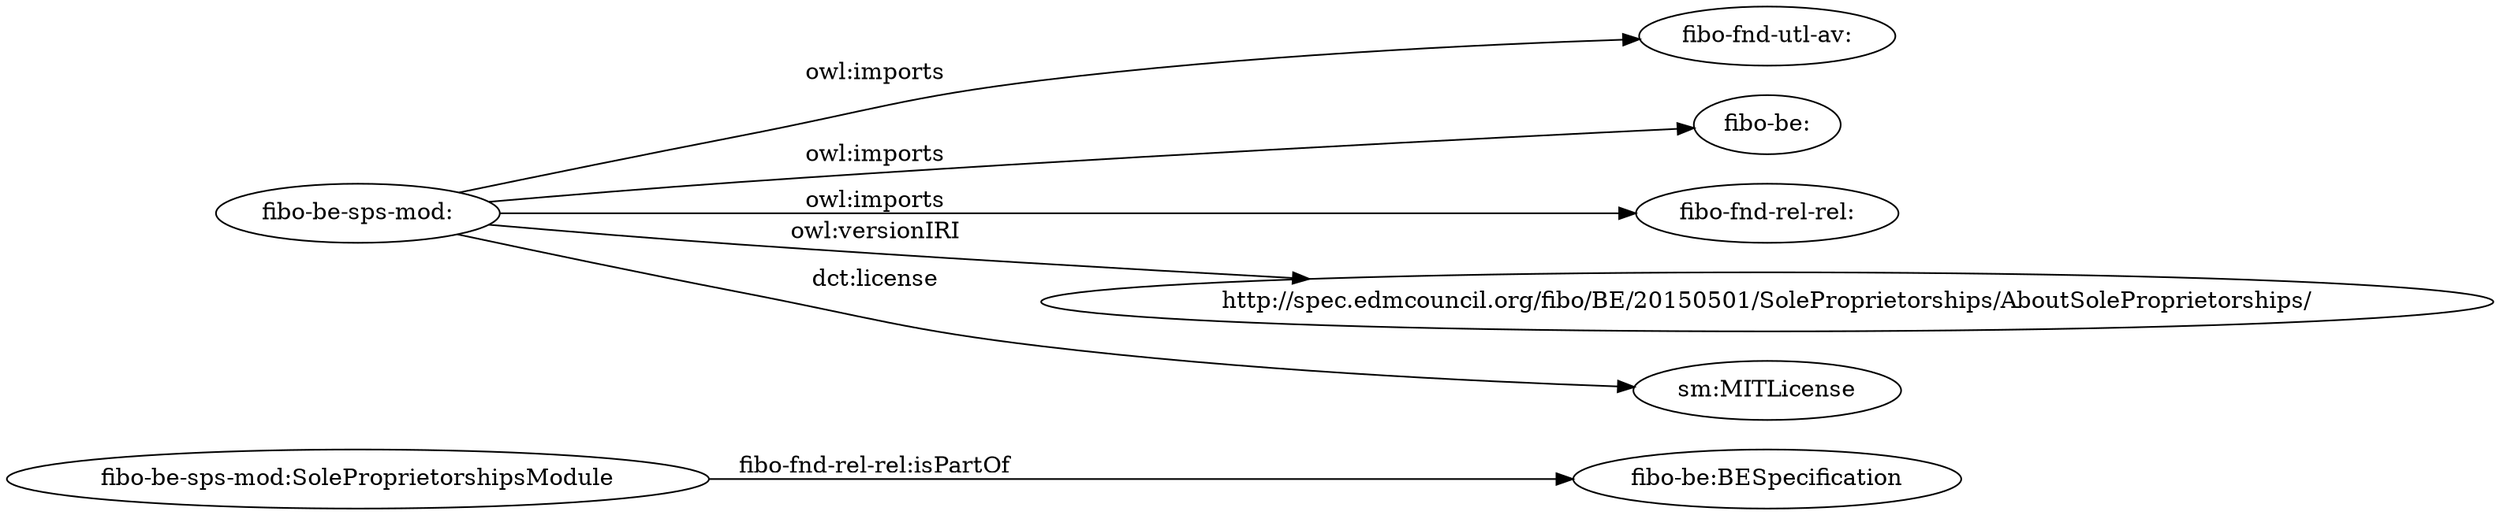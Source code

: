 digraph ar2dtool_diagram { 
rankdir=LR;
size="1501"
	"fibo-be-sps-mod:SoleProprietorshipsModule" -> "fibo-be:BESpecification" [ label = "fibo-fnd-rel-rel:isPartOf" ];
	"fibo-be-sps-mod:" -> "fibo-fnd-utl-av:" [ label = "owl:imports" ];
	"fibo-be-sps-mod:" -> "fibo-be:" [ label = "owl:imports" ];
	"fibo-be-sps-mod:" -> "fibo-fnd-rel-rel:" [ label = "owl:imports" ];
	"fibo-be-sps-mod:" -> "http://spec.edmcouncil.org/fibo/BE/20150501/SoleProprietorships/AboutSoleProprietorships/" [ label = "owl:versionIRI" ];
	"fibo-be-sps-mod:" -> "sm:MITLicense" [ label = "dct:license" ];

}
